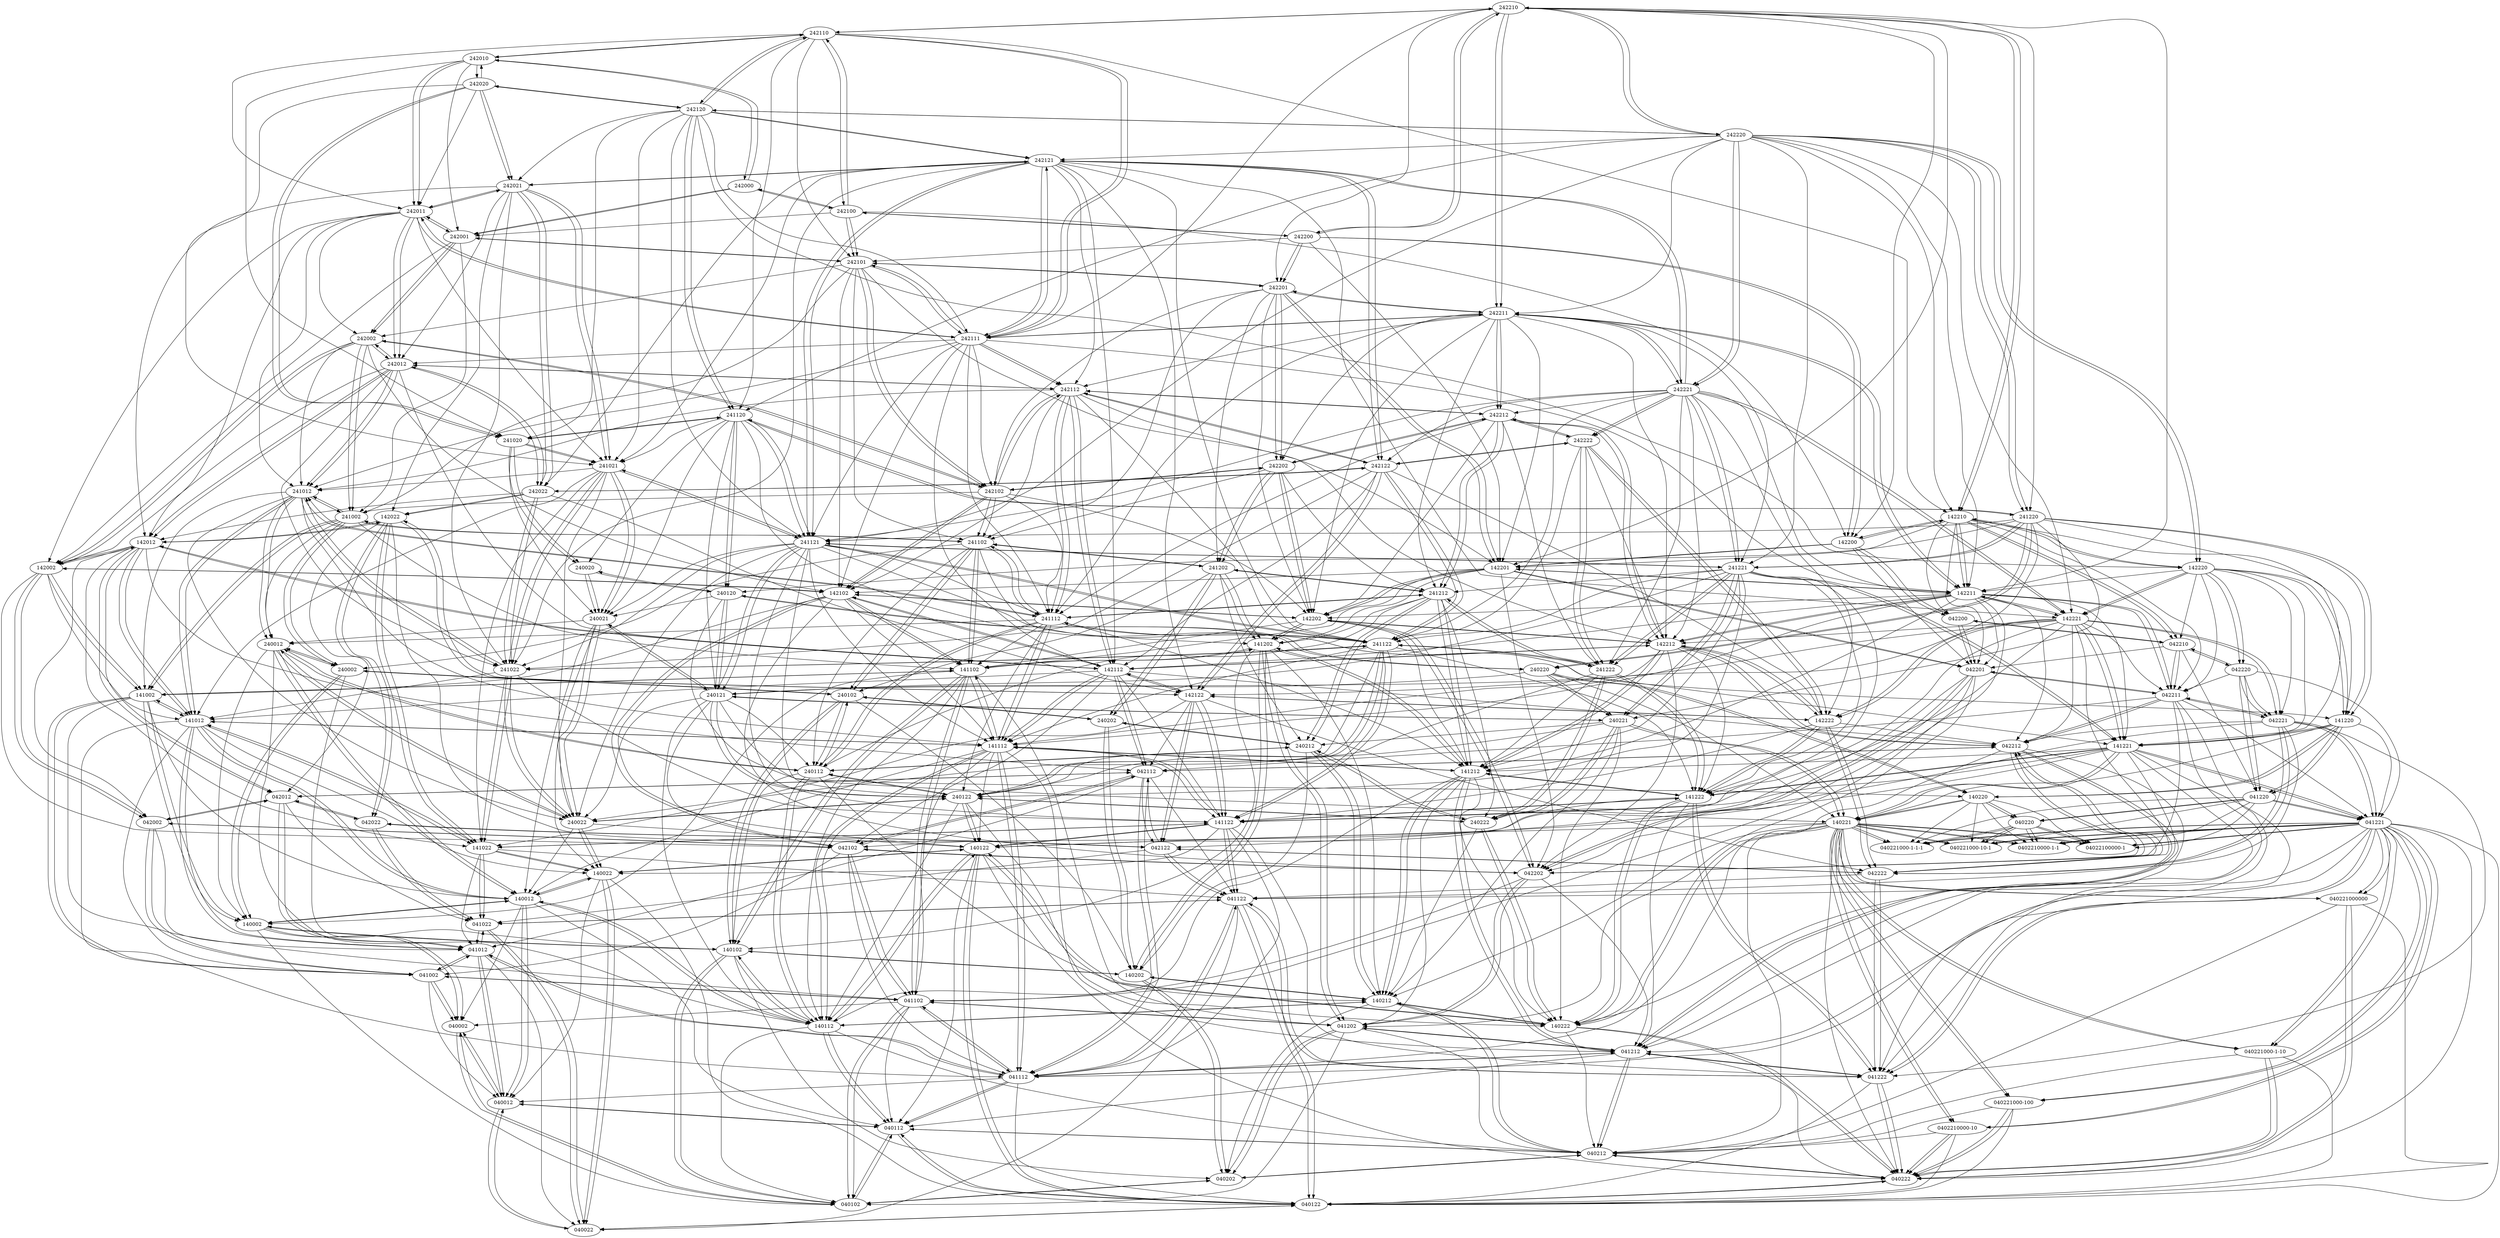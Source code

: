 digraph G{

{node_1 [label="040002"];
node_2 [label="040012"];
node_3 [label="040022"];
node_4 [label="040102"];
node_5 [label="040112"];
node_6 [label="040122"];
node_7 [label="040202"];
node_8 [label="040212"];
node_9 [label="040220"];
node_10 [label="040221000-1-1-1"];
node_11 [label="040221000-1-10"];
node_12 [label="040221000-10-1"];
node_13 [label="040221000-100"];
node_14 [label="0402210000-1-1"];
node_15 [label="0402210000-10"];
node_16 [label="04022100000-1"];
node_17 [label="040221000000"];
node_18 [label="040222"];
node_19 [label="041002"];
node_20 [label="041012"];
node_21 [label="041022"];
node_22 [label="041102"];
node_23 [label="041112"];
node_24 [label="041122"];
node_25 [label="041202"];
node_26 [label="041212"];
node_27 [label="041220"];
node_28 [label="041221"];
node_29 [label="041222"];
node_30 [label="042002"];
node_31 [label="042012"];
node_32 [label="042022"];
node_33 [label="042102"];
node_34 [label="042112"];
node_35 [label="042122"];
node_36 [label="042200"];
node_37 [label="042201"];
node_38 [label="042202"];
node_39 [label="042210"];
node_40 [label="042211"];
node_41 [label="042212"];
node_42 [label="042220"];
node_43 [label="042221"];
node_44 [label="042222"];
node_45 [label="140002"];
node_46 [label="140012"];
node_47 [label="140022"];
node_48 [label="140102"];
node_49 [label="140112"];
node_50 [label="140122"];
node_51 [label="140202"];
node_52 [label="140212"];
node_53 [label="140220"];
node_54 [label="140221"];
node_55 [label="140222"];
node_56 [label="141002"];
node_57 [label="141012"];
node_58 [label="141022"];
node_59 [label="141102"];
node_60 [label="141112"];
node_61 [label="141122"];
node_62 [label="141202"];
node_63 [label="141212"];
node_64 [label="141220"];
node_65 [label="141221"];
node_66 [label="141222"];
node_67 [label="142002"];
node_68 [label="142012"];
node_69 [label="142022"];
node_70 [label="142102"];
node_71 [label="142112"];
node_72 [label="142122"];
node_73 [label="142200"];
node_74 [label="142201"];
node_75 [label="142202"];
node_76 [label="142210"];
node_77 [label="142211"];
node_78 [label="142212"];
node_79 [label="142220"];
node_80 [label="142221"];
node_81 [label="142222"];
node_82 [label="240002"];
node_83 [label="240012"];
node_84 [label="240020"];
node_85 [label="240021"];
node_86 [label="240022"];
node_87 [label="240102"];
node_88 [label="240112"];
node_89 [label="240120"];
node_90 [label="240121"];
node_91 [label="240122"];
node_92 [label="240202"];
node_93 [label="240212"];
node_94 [label="240220"];
node_95 [label="240221"];
node_96 [label="240222"];
node_97 [label="241002"];
node_98 [label="241012"];
node_99 [label="241020"];
node_100 [label="241021"];
node_101 [label="241022"];
node_102 [label="241102"];
node_103 [label="241112"];
node_104 [label="241120"];
node_105 [label="241121"];
node_106 [label="241122"];
node_107 [label="241202"];
node_108 [label="241212"];
node_109 [label="241220"];
node_110 [label="241221"];
node_111 [label="241222"];
node_112 [label="242000"];
node_113 [label="242001"];
node_114 [label="242002"];
node_115 [label="242010"];
node_116 [label="242011"];
node_117 [label="242012"];
node_118 [label="242020"];
node_119 [label="242021"];
node_120 [label="242022"];
node_121 [label="242100"];
node_122 [label="242101"];
node_123 [label="242102"];
node_124 [label="242110"];
node_125 [label="242111"];
node_126 [label="242112"];
node_127 [label="242120"];
node_128 [label="242121"];
node_129 [label="242122"];
node_130 [label="242200"];
node_131 [label="242201"];
node_132 [label="242202"];
node_133 [label="242210"];
node_134 [label="242211"];
node_135 [label="242212"];
node_136 [label="242220"];
node_137 [label="242221"];
node_138 [label="242222"];
}
node_1->node_2[penwidth=1]
node_1->node_4[penwidth=1]
node_2->node_1[penwidth=1]
node_2->node_3[penwidth=1]
node_2->node_5[penwidth=1]
node_3->node_2[penwidth=1]
node_3->node_6[penwidth=1]
node_4->node_1[penwidth=1]
node_4->node_5[penwidth=1]
node_4->node_7[penwidth=1]
node_5->node_2[penwidth=1]
node_5->node_4[penwidth=1]
node_5->node_6[penwidth=1]
node_5->node_8[penwidth=1]
node_6->node_3[penwidth=1]
node_6->node_5[penwidth=1]
node_6->node_18[penwidth=1]
node_7->node_4[penwidth=1]
node_7->node_8[penwidth=1]
node_8->node_5[penwidth=1]
node_8->node_7[penwidth=1]
node_8->node_18[penwidth=1]
node_9->node_10[penwidth=1]
node_9->node_12[penwidth=1]
node_9->node_14[penwidth=1]
node_9->node_16[penwidth=1]
node_9->node_10[penwidth=1]
node_9->node_12[penwidth=1]
node_9->node_14[penwidth=1]
node_9->node_16[penwidth=1]
node_11->node_6[penwidth=1]
node_13->node_6[penwidth=1]
node_15->node_6[penwidth=1]
node_17->node_6[penwidth=1]
node_11->node_8[penwidth=1]
node_13->node_8[penwidth=1]
node_15->node_8[penwidth=1]
node_17->node_8[penwidth=1]
node_11->node_18[penwidth=1]
node_13->node_18[penwidth=1]
node_15->node_18[penwidth=1]
node_17->node_18[penwidth=1]
node_11->node_18[penwidth=1]
node_13->node_18[penwidth=1]
node_15->node_18[penwidth=1]
node_17->node_18[penwidth=1]
node_18->node_6[penwidth=1]
node_18->node_8[penwidth=1]
node_19->node_1[penwidth=1]
node_19->node_1[penwidth=1]
node_19->node_2[penwidth=1]
node_19->node_20[penwidth=1]
node_19->node_22[penwidth=1]
node_20->node_2[penwidth=1]
node_20->node_2[penwidth=1]
node_20->node_3[penwidth=1]
node_20->node_19[penwidth=1]
node_20->node_21[penwidth=1]
node_20->node_23[penwidth=1]
node_21->node_3[penwidth=1]
node_21->node_3[penwidth=1]
node_21->node_20[penwidth=1]
node_21->node_24[penwidth=1]
node_22->node_1[penwidth=1]
node_22->node_4[penwidth=1]
node_22->node_4[penwidth=1]
node_22->node_5[penwidth=1]
node_22->node_19[penwidth=1]
node_22->node_23[penwidth=1]
node_22->node_25[penwidth=1]
node_23->node_2[penwidth=1]
node_23->node_5[penwidth=1]
node_23->node_5[penwidth=1]
node_23->node_6[penwidth=1]
node_23->node_20[penwidth=1]
node_23->node_22[penwidth=1]
node_23->node_24[penwidth=1]
node_23->node_26[penwidth=1]
node_24->node_3[penwidth=1]
node_24->node_6[penwidth=1]
node_24->node_6[penwidth=1]
node_24->node_21[penwidth=1]
node_24->node_23[penwidth=1]
node_24->node_29[penwidth=1]
node_25->node_4[penwidth=1]
node_25->node_7[penwidth=1]
node_25->node_7[penwidth=1]
node_25->node_8[penwidth=1]
node_25->node_22[penwidth=1]
node_25->node_26[penwidth=1]
node_26->node_5[penwidth=1]
node_26->node_8[penwidth=1]
node_26->node_8[penwidth=1]
node_26->node_18[penwidth=1]
node_26->node_23[penwidth=1]
node_26->node_25[penwidth=1]
node_26->node_29[penwidth=1]
node_27->node_9[penwidth=1]
node_27->node_9[penwidth=1]
node_27->node_10[penwidth=1]
node_27->node_12[penwidth=1]
node_27->node_14[penwidth=1]
node_27->node_16[penwidth=1]
node_27->node_28[penwidth=1]
node_27->node_28[penwidth=1]
node_28->node_6[penwidth=1]
node_28->node_10[penwidth=1]
node_28->node_11[penwidth=1]
node_28->node_12[penwidth=1]
node_28->node_13[penwidth=1]
node_28->node_14[penwidth=1]
node_28->node_15[penwidth=1]
node_28->node_16[penwidth=1]
node_28->node_17[penwidth=1]
node_28->node_10[penwidth=1]
node_28->node_11[penwidth=1]
node_28->node_12[penwidth=1]
node_28->node_13[penwidth=1]
node_28->node_14[penwidth=1]
node_28->node_15[penwidth=1]
node_28->node_16[penwidth=1]
node_28->node_17[penwidth=1]
node_28->node_18[penwidth=1]
node_28->node_24[penwidth=1]
node_28->node_26[penwidth=1]
node_28->node_29[penwidth=1]
node_28->node_29[penwidth=1]
node_29->node_6[penwidth=1]
node_29->node_18[penwidth=1]
node_29->node_18[penwidth=1]
node_29->node_24[penwidth=1]
node_29->node_26[penwidth=1]
node_30->node_19[penwidth=1]
node_30->node_19[penwidth=1]
node_30->node_20[penwidth=1]
node_30->node_31[penwidth=1]
node_30->node_33[penwidth=1]
node_31->node_20[penwidth=1]
node_31->node_20[penwidth=1]
node_31->node_21[penwidth=1]
node_31->node_30[penwidth=1]
node_31->node_32[penwidth=1]
node_31->node_34[penwidth=1]
node_32->node_21[penwidth=1]
node_32->node_21[penwidth=1]
node_32->node_31[penwidth=1]
node_32->node_35[penwidth=1]
node_33->node_19[penwidth=1]
node_33->node_22[penwidth=1]
node_33->node_22[penwidth=1]
node_33->node_23[penwidth=1]
node_33->node_30[penwidth=1]
node_33->node_34[penwidth=1]
node_33->node_38[penwidth=1]
node_34->node_20[penwidth=1]
node_34->node_23[penwidth=1]
node_34->node_23[penwidth=1]
node_34->node_24[penwidth=1]
node_34->node_31[penwidth=1]
node_34->node_33[penwidth=1]
node_34->node_35[penwidth=1]
node_34->node_41[penwidth=1]
node_35->node_21[penwidth=1]
node_35->node_24[penwidth=1]
node_35->node_24[penwidth=1]
node_35->node_32[penwidth=1]
node_35->node_34[penwidth=1]
node_35->node_44[penwidth=1]
node_36->node_37[penwidth=1]
node_36->node_37[penwidth=1]
node_36->node_39[penwidth=1]
node_37->node_22[penwidth=1]
node_37->node_25[penwidth=1]
node_37->node_33[penwidth=1]
node_37->node_38[penwidth=1]
node_37->node_38[penwidth=1]
node_37->node_40[penwidth=1]
node_38->node_22[penwidth=1]
node_38->node_25[penwidth=1]
node_38->node_25[penwidth=1]
node_38->node_26[penwidth=1]
node_38->node_33[penwidth=1]
node_38->node_41[penwidth=1]
node_39->node_27[penwidth=1]
node_39->node_36[penwidth=1]
node_39->node_37[penwidth=1]
node_39->node_40[penwidth=1]
node_39->node_40[penwidth=1]
node_39->node_42[penwidth=1]
node_40->node_23[penwidth=1]
node_40->node_26[penwidth=1]
node_40->node_28[penwidth=1]
node_40->node_34[penwidth=1]
node_40->node_37[penwidth=1]
node_40->node_38[penwidth=1]
node_40->node_41[penwidth=1]
node_40->node_41[penwidth=1]
node_40->node_43[penwidth=1]
node_41->node_23[penwidth=1]
node_41->node_26[penwidth=1]
node_41->node_26[penwidth=1]
node_41->node_29[penwidth=1]
node_41->node_34[penwidth=1]
node_41->node_38[penwidth=1]
node_41->node_44[penwidth=1]
node_42->node_27[penwidth=1]
node_42->node_27[penwidth=1]
node_42->node_28[penwidth=1]
node_42->node_39[penwidth=1]
node_42->node_40[penwidth=1]
node_42->node_43[penwidth=1]
node_42->node_43[penwidth=1]
node_43->node_24[penwidth=1]
node_43->node_28[penwidth=1]
node_43->node_28[penwidth=1]
node_43->node_29[penwidth=1]
node_43->node_35[penwidth=1]
node_43->node_40[penwidth=1]
node_43->node_41[penwidth=1]
node_43->node_44[penwidth=1]
node_43->node_44[penwidth=1]
node_44->node_24[penwidth=1]
node_44->node_29[penwidth=1]
node_44->node_29[penwidth=1]
node_44->node_35[penwidth=1]
node_44->node_41[penwidth=1]
node_45->node_1[penwidth=1]
node_45->node_1[penwidth=1]
node_45->node_4[penwidth=1]
node_45->node_46[penwidth=1]
node_45->node_48[penwidth=1]
node_46->node_1[penwidth=1]
node_46->node_2[penwidth=1]
node_46->node_2[penwidth=1]
node_46->node_5[penwidth=1]
node_46->node_45[penwidth=1]
node_46->node_47[penwidth=1]
node_46->node_49[penwidth=1]
node_47->node_2[penwidth=1]
node_47->node_3[penwidth=1]
node_47->node_3[penwidth=1]
node_47->node_6[penwidth=1]
node_47->node_46[penwidth=1]
node_47->node_50[penwidth=1]
node_48->node_4[penwidth=1]
node_48->node_4[penwidth=1]
node_48->node_7[penwidth=1]
node_48->node_45[penwidth=1]
node_48->node_49[penwidth=1]
node_48->node_51[penwidth=1]
node_49->node_4[penwidth=1]
node_49->node_5[penwidth=1]
node_49->node_5[penwidth=1]
node_49->node_8[penwidth=1]
node_49->node_46[penwidth=1]
node_49->node_48[penwidth=1]
node_49->node_50[penwidth=1]
node_49->node_52[penwidth=1]
node_50->node_5[penwidth=1]
node_50->node_6[penwidth=1]
node_50->node_6[penwidth=1]
node_50->node_18[penwidth=1]
node_50->node_47[penwidth=1]
node_50->node_49[penwidth=1]
node_50->node_55[penwidth=1]
node_51->node_7[penwidth=1]
node_51->node_7[penwidth=1]
node_51->node_48[penwidth=1]
node_51->node_52[penwidth=1]
node_52->node_7[penwidth=1]
node_52->node_8[penwidth=1]
node_52->node_8[penwidth=1]
node_52->node_49[penwidth=1]
node_52->node_51[penwidth=1]
node_52->node_55[penwidth=1]
node_53->node_9[penwidth=1]
node_53->node_9[penwidth=1]
node_53->node_10[penwidth=1]
node_53->node_12[penwidth=1]
node_53->node_14[penwidth=1]
node_53->node_16[penwidth=1]
node_53->node_54[penwidth=1]
node_53->node_54[penwidth=1]
node_54->node_8[penwidth=1]
node_54->node_10[penwidth=1]
node_54->node_11[penwidth=1]
node_54->node_12[penwidth=1]
node_54->node_13[penwidth=1]
node_54->node_14[penwidth=1]
node_54->node_15[penwidth=1]
node_54->node_16[penwidth=1]
node_54->node_17[penwidth=1]
node_54->node_10[penwidth=1]
node_54->node_11[penwidth=1]
node_54->node_12[penwidth=1]
node_54->node_13[penwidth=1]
node_54->node_14[penwidth=1]
node_54->node_15[penwidth=1]
node_54->node_16[penwidth=1]
node_54->node_17[penwidth=1]
node_54->node_18[penwidth=1]
node_54->node_50[penwidth=1]
node_54->node_52[penwidth=1]
node_54->node_55[penwidth=1]
node_54->node_55[penwidth=1]
node_55->node_8[penwidth=1]
node_55->node_18[penwidth=1]
node_55->node_18[penwidth=1]
node_55->node_50[penwidth=1]
node_55->node_52[penwidth=1]
node_56->node_19[penwidth=1]
node_56->node_19[penwidth=1]
node_56->node_22[penwidth=1]
node_56->node_45[penwidth=1]
node_56->node_45[penwidth=1]
node_56->node_46[penwidth=1]
node_56->node_57[penwidth=1]
node_56->node_59[penwidth=1]
node_57->node_19[penwidth=1]
node_57->node_20[penwidth=1]
node_57->node_20[penwidth=1]
node_57->node_23[penwidth=1]
node_57->node_46[penwidth=1]
node_57->node_46[penwidth=1]
node_57->node_47[penwidth=1]
node_57->node_56[penwidth=1]
node_57->node_58[penwidth=1]
node_57->node_60[penwidth=1]
node_58->node_20[penwidth=1]
node_58->node_21[penwidth=1]
node_58->node_21[penwidth=1]
node_58->node_24[penwidth=1]
node_58->node_47[penwidth=1]
node_58->node_47[penwidth=1]
node_58->node_57[penwidth=1]
node_58->node_61[penwidth=1]
node_59->node_22[penwidth=1]
node_59->node_22[penwidth=1]
node_59->node_25[penwidth=1]
node_59->node_45[penwidth=1]
node_59->node_48[penwidth=1]
node_59->node_48[penwidth=1]
node_59->node_49[penwidth=1]
node_59->node_56[penwidth=1]
node_59->node_60[penwidth=1]
node_59->node_62[penwidth=1]
node_60->node_22[penwidth=1]
node_60->node_23[penwidth=1]
node_60->node_23[penwidth=1]
node_60->node_26[penwidth=1]
node_60->node_46[penwidth=1]
node_60->node_49[penwidth=1]
node_60->node_49[penwidth=1]
node_60->node_50[penwidth=1]
node_60->node_57[penwidth=1]
node_60->node_59[penwidth=1]
node_60->node_61[penwidth=1]
node_60->node_63[penwidth=1]
node_61->node_23[penwidth=1]
node_61->node_24[penwidth=1]
node_61->node_24[penwidth=1]
node_61->node_29[penwidth=1]
node_61->node_47[penwidth=1]
node_61->node_50[penwidth=1]
node_61->node_50[penwidth=1]
node_61->node_58[penwidth=1]
node_61->node_60[penwidth=1]
node_61->node_66[penwidth=1]
node_62->node_25[penwidth=1]
node_62->node_25[penwidth=1]
node_62->node_48[penwidth=1]
node_62->node_51[penwidth=1]
node_62->node_51[penwidth=1]
node_62->node_52[penwidth=1]
node_62->node_59[penwidth=1]
node_62->node_63[penwidth=1]
node_63->node_25[penwidth=1]
node_63->node_26[penwidth=1]
node_63->node_26[penwidth=1]
node_63->node_49[penwidth=1]
node_63->node_52[penwidth=1]
node_63->node_52[penwidth=1]
node_63->node_55[penwidth=1]
node_63->node_60[penwidth=1]
node_63->node_62[penwidth=1]
node_63->node_66[penwidth=1]
node_64->node_27[penwidth=1]
node_64->node_27[penwidth=1]
node_64->node_28[penwidth=1]
node_64->node_53[penwidth=1]
node_64->node_53[penwidth=1]
node_64->node_54[penwidth=1]
node_64->node_65[penwidth=1]
node_64->node_65[penwidth=1]
node_65->node_26[penwidth=1]
node_65->node_28[penwidth=1]
node_65->node_28[penwidth=1]
node_65->node_29[penwidth=1]
node_65->node_50[penwidth=1]
node_65->node_54[penwidth=1]
node_65->node_54[penwidth=1]
node_65->node_55[penwidth=1]
node_65->node_61[penwidth=1]
node_65->node_63[penwidth=1]
node_65->node_66[penwidth=1]
node_65->node_66[penwidth=1]
node_66->node_26[penwidth=1]
node_66->node_29[penwidth=1]
node_66->node_29[penwidth=1]
node_66->node_50[penwidth=1]
node_66->node_55[penwidth=1]
node_66->node_55[penwidth=1]
node_66->node_61[penwidth=1]
node_66->node_63[penwidth=1]
node_67->node_30[penwidth=1]
node_67->node_30[penwidth=1]
node_67->node_33[penwidth=1]
node_67->node_56[penwidth=1]
node_67->node_56[penwidth=1]
node_67->node_57[penwidth=1]
node_67->node_68[penwidth=1]
node_67->node_70[penwidth=1]
node_68->node_30[penwidth=1]
node_68->node_31[penwidth=1]
node_68->node_31[penwidth=1]
node_68->node_34[penwidth=1]
node_68->node_57[penwidth=1]
node_68->node_57[penwidth=1]
node_68->node_58[penwidth=1]
node_68->node_67[penwidth=1]
node_68->node_69[penwidth=1]
node_68->node_71[penwidth=1]
node_69->node_31[penwidth=1]
node_69->node_32[penwidth=1]
node_69->node_32[penwidth=1]
node_69->node_35[penwidth=1]
node_69->node_58[penwidth=1]
node_69->node_58[penwidth=1]
node_69->node_68[penwidth=1]
node_69->node_72[penwidth=1]
node_70->node_33[penwidth=1]
node_70->node_33[penwidth=1]
node_70->node_38[penwidth=1]
node_70->node_56[penwidth=1]
node_70->node_59[penwidth=1]
node_70->node_59[penwidth=1]
node_70->node_60[penwidth=1]
node_70->node_67[penwidth=1]
node_70->node_71[penwidth=1]
node_70->node_75[penwidth=1]
node_71->node_33[penwidth=1]
node_71->node_34[penwidth=1]
node_71->node_34[penwidth=1]
node_71->node_41[penwidth=1]
node_71->node_57[penwidth=1]
node_71->node_60[penwidth=1]
node_71->node_60[penwidth=1]
node_71->node_61[penwidth=1]
node_71->node_68[penwidth=1]
node_71->node_70[penwidth=1]
node_71->node_72[penwidth=1]
node_71->node_78[penwidth=1]
node_72->node_34[penwidth=1]
node_72->node_35[penwidth=1]
node_72->node_35[penwidth=1]
node_72->node_44[penwidth=1]
node_72->node_58[penwidth=1]
node_72->node_61[penwidth=1]
node_72->node_61[penwidth=1]
node_72->node_69[penwidth=1]
node_72->node_71[penwidth=1]
node_72->node_81[penwidth=1]
node_73->node_36[penwidth=1]
node_73->node_36[penwidth=1]
node_73->node_37[penwidth=1]
node_73->node_74[penwidth=1]
node_73->node_74[penwidth=1]
node_73->node_76[penwidth=1]
node_74->node_37[penwidth=1]
node_74->node_37[penwidth=1]
node_74->node_38[penwidth=1]
node_74->node_59[penwidth=1]
node_74->node_62[penwidth=1]
node_74->node_70[penwidth=1]
node_74->node_75[penwidth=1]
node_74->node_75[penwidth=1]
node_74->node_77[penwidth=1]
node_75->node_38[penwidth=1]
node_75->node_38[penwidth=1]
node_75->node_59[penwidth=1]
node_75->node_62[penwidth=1]
node_75->node_62[penwidth=1]
node_75->node_63[penwidth=1]
node_75->node_70[penwidth=1]
node_75->node_78[penwidth=1]
node_76->node_36[penwidth=1]
node_76->node_37[penwidth=1]
node_76->node_39[penwidth=1]
node_76->node_39[penwidth=1]
node_76->node_40[penwidth=1]
node_76->node_64[penwidth=1]
node_76->node_73[penwidth=1]
node_76->node_74[penwidth=1]
node_76->node_77[penwidth=1]
node_76->node_77[penwidth=1]
node_76->node_79[penwidth=1]
node_77->node_37[penwidth=1]
node_77->node_38[penwidth=1]
node_77->node_40[penwidth=1]
node_77->node_40[penwidth=1]
node_77->node_41[penwidth=1]
node_77->node_60[penwidth=1]
node_77->node_63[penwidth=1]
node_77->node_65[penwidth=1]
node_77->node_71[penwidth=1]
node_77->node_74[penwidth=1]
node_77->node_75[penwidth=1]
node_77->node_78[penwidth=1]
node_77->node_78[penwidth=1]
node_77->node_80[penwidth=1]
node_78->node_38[penwidth=1]
node_78->node_41[penwidth=1]
node_78->node_41[penwidth=1]
node_78->node_60[penwidth=1]
node_78->node_63[penwidth=1]
node_78->node_63[penwidth=1]
node_78->node_66[penwidth=1]
node_78->node_71[penwidth=1]
node_78->node_75[penwidth=1]
node_78->node_81[penwidth=1]
node_79->node_39[penwidth=1]
node_79->node_40[penwidth=1]
node_79->node_42[penwidth=1]
node_79->node_42[penwidth=1]
node_79->node_43[penwidth=1]
node_79->node_64[penwidth=1]
node_79->node_64[penwidth=1]
node_79->node_65[penwidth=1]
node_79->node_76[penwidth=1]
node_79->node_77[penwidth=1]
node_79->node_80[penwidth=1]
node_79->node_80[penwidth=1]
node_80->node_40[penwidth=1]
node_80->node_41[penwidth=1]
node_80->node_43[penwidth=1]
node_80->node_43[penwidth=1]
node_80->node_44[penwidth=1]
node_80->node_61[penwidth=1]
node_80->node_65[penwidth=1]
node_80->node_65[penwidth=1]
node_80->node_66[penwidth=1]
node_80->node_72[penwidth=1]
node_80->node_77[penwidth=1]
node_80->node_78[penwidth=1]
node_80->node_81[penwidth=1]
node_80->node_81[penwidth=1]
node_81->node_41[penwidth=1]
node_81->node_44[penwidth=1]
node_81->node_44[penwidth=1]
node_81->node_61[penwidth=1]
node_81->node_66[penwidth=1]
node_81->node_66[penwidth=1]
node_81->node_72[penwidth=1]
node_81->node_78[penwidth=1]
node_82->node_45[penwidth=1]
node_82->node_45[penwidth=1]
node_82->node_48[penwidth=1]
node_82->node_83[penwidth=1]
node_82->node_87[penwidth=1]
node_83->node_45[penwidth=1]
node_83->node_46[penwidth=1]
node_83->node_46[penwidth=1]
node_83->node_49[penwidth=1]
node_83->node_82[penwidth=1]
node_83->node_86[penwidth=1]
node_83->node_88[penwidth=1]
node_84->node_85[penwidth=1]
node_84->node_85[penwidth=1]
node_84->node_89[penwidth=1]
node_85->node_46[penwidth=1]
node_85->node_47[penwidth=1]
node_85->node_83[penwidth=1]
node_85->node_86[penwidth=1]
node_85->node_86[penwidth=1]
node_85->node_90[penwidth=1]
node_86->node_46[penwidth=1]
node_86->node_47[penwidth=1]
node_86->node_47[penwidth=1]
node_86->node_50[penwidth=1]
node_86->node_83[penwidth=1]
node_86->node_91[penwidth=1]
node_87->node_48[penwidth=1]
node_87->node_48[penwidth=1]
node_87->node_51[penwidth=1]
node_87->node_82[penwidth=1]
node_87->node_88[penwidth=1]
node_87->node_92[penwidth=1]
node_88->node_48[penwidth=1]
node_88->node_49[penwidth=1]
node_88->node_49[penwidth=1]
node_88->node_52[penwidth=1]
node_88->node_83[penwidth=1]
node_88->node_87[penwidth=1]
node_88->node_91[penwidth=1]
node_88->node_93[penwidth=1]
node_89->node_53[penwidth=1]
node_89->node_84[penwidth=1]
node_89->node_85[penwidth=1]
node_89->node_90[penwidth=1]
node_89->node_90[penwidth=1]
node_89->node_94[penwidth=1]
node_90->node_49[penwidth=1]
node_90->node_50[penwidth=1]
node_90->node_54[penwidth=1]
node_90->node_85[penwidth=1]
node_90->node_86[penwidth=1]
node_90->node_88[penwidth=1]
node_90->node_91[penwidth=1]
node_90->node_91[penwidth=1]
node_90->node_95[penwidth=1]
node_91->node_49[penwidth=1]
node_91->node_50[penwidth=1]
node_91->node_50[penwidth=1]
node_91->node_55[penwidth=1]
node_91->node_86[penwidth=1]
node_91->node_88[penwidth=1]
node_91->node_96[penwidth=1]
node_92->node_51[penwidth=1]
node_92->node_51[penwidth=1]
node_92->node_87[penwidth=1]
node_92->node_93[penwidth=1]
node_93->node_51[penwidth=1]
node_93->node_52[penwidth=1]
node_93->node_52[penwidth=1]
node_93->node_88[penwidth=1]
node_93->node_92[penwidth=1]
node_93->node_96[penwidth=1]
node_94->node_53[penwidth=1]
node_94->node_53[penwidth=1]
node_94->node_54[penwidth=1]
node_94->node_89[penwidth=1]
node_94->node_90[penwidth=1]
node_94->node_95[penwidth=1]
node_94->node_95[penwidth=1]
node_95->node_52[penwidth=1]
node_95->node_54[penwidth=1]
node_95->node_54[penwidth=1]
node_95->node_55[penwidth=1]
node_95->node_90[penwidth=1]
node_95->node_91[penwidth=1]
node_95->node_93[penwidth=1]
node_95->node_96[penwidth=1]
node_95->node_96[penwidth=1]
node_96->node_52[penwidth=1]
node_96->node_55[penwidth=1]
node_96->node_55[penwidth=1]
node_96->node_91[penwidth=1]
node_96->node_93[penwidth=1]
node_97->node_56[penwidth=1]
node_97->node_56[penwidth=1]
node_97->node_59[penwidth=1]
node_97->node_82[penwidth=1]
node_97->node_82[penwidth=1]
node_97->node_83[penwidth=1]
node_97->node_98[penwidth=1]
node_97->node_102[penwidth=1]
node_98->node_56[penwidth=1]
node_98->node_57[penwidth=1]
node_98->node_57[penwidth=1]
node_98->node_60[penwidth=1]
node_98->node_83[penwidth=1]
node_98->node_83[penwidth=1]
node_98->node_86[penwidth=1]
node_98->node_97[penwidth=1]
node_98->node_101[penwidth=1]
node_98->node_103[penwidth=1]
node_99->node_84[penwidth=1]
node_99->node_84[penwidth=1]
node_99->node_85[penwidth=1]
node_99->node_100[penwidth=1]
node_99->node_100[penwidth=1]
node_99->node_104[penwidth=1]
node_100->node_57[penwidth=1]
node_100->node_58[penwidth=1]
node_100->node_85[penwidth=1]
node_100->node_85[penwidth=1]
node_100->node_86[penwidth=1]
node_100->node_98[penwidth=1]
node_100->node_101[penwidth=1]
node_100->node_101[penwidth=1]
node_100->node_105[penwidth=1]
node_101->node_57[penwidth=1]
node_101->node_58[penwidth=1]
node_101->node_58[penwidth=1]
node_101->node_61[penwidth=1]
node_101->node_86[penwidth=1]
node_101->node_86[penwidth=1]
node_101->node_98[penwidth=1]
node_101->node_106[penwidth=1]
node_102->node_59[penwidth=1]
node_102->node_59[penwidth=1]
node_102->node_62[penwidth=1]
node_102->node_82[penwidth=1]
node_102->node_87[penwidth=1]
node_102->node_87[penwidth=1]
node_102->node_88[penwidth=1]
node_102->node_97[penwidth=1]
node_102->node_103[penwidth=1]
node_102->node_107[penwidth=1]
node_103->node_59[penwidth=1]
node_103->node_60[penwidth=1]
node_103->node_60[penwidth=1]
node_103->node_63[penwidth=1]
node_103->node_83[penwidth=1]
node_103->node_88[penwidth=1]
node_103->node_88[penwidth=1]
node_103->node_91[penwidth=1]
node_103->node_98[penwidth=1]
node_103->node_102[penwidth=1]
node_103->node_106[penwidth=1]
node_103->node_108[penwidth=1]
node_104->node_64[penwidth=1]
node_104->node_84[penwidth=1]
node_104->node_85[penwidth=1]
node_104->node_89[penwidth=1]
node_104->node_89[penwidth=1]
node_104->node_90[penwidth=1]
node_104->node_99[penwidth=1]
node_104->node_100[penwidth=1]
node_104->node_105[penwidth=1]
node_104->node_105[penwidth=1]
node_104->node_109[penwidth=1]
node_105->node_60[penwidth=1]
node_105->node_61[penwidth=1]
node_105->node_65[penwidth=1]
node_105->node_85[penwidth=1]
node_105->node_86[penwidth=1]
node_105->node_90[penwidth=1]
node_105->node_90[penwidth=1]
node_105->node_91[penwidth=1]
node_105->node_100[penwidth=1]
node_105->node_101[penwidth=1]
node_105->node_103[penwidth=1]
node_105->node_106[penwidth=1]
node_105->node_106[penwidth=1]
node_105->node_110[penwidth=1]
node_106->node_60[penwidth=1]
node_106->node_61[penwidth=1]
node_106->node_61[penwidth=1]
node_106->node_66[penwidth=1]
node_106->node_86[penwidth=1]
node_106->node_91[penwidth=1]
node_106->node_91[penwidth=1]
node_106->node_101[penwidth=1]
node_106->node_103[penwidth=1]
node_106->node_111[penwidth=1]
node_107->node_62[penwidth=1]
node_107->node_62[penwidth=1]
node_107->node_87[penwidth=1]
node_107->node_92[penwidth=1]
node_107->node_92[penwidth=1]
node_107->node_93[penwidth=1]
node_107->node_102[penwidth=1]
node_107->node_108[penwidth=1]
node_108->node_62[penwidth=1]
node_108->node_63[penwidth=1]
node_108->node_63[penwidth=1]
node_108->node_88[penwidth=1]
node_108->node_93[penwidth=1]
node_108->node_93[penwidth=1]
node_108->node_96[penwidth=1]
node_108->node_103[penwidth=1]
node_108->node_107[penwidth=1]
node_108->node_111[penwidth=1]
node_109->node_64[penwidth=1]
node_109->node_64[penwidth=1]
node_109->node_65[penwidth=1]
node_109->node_89[penwidth=1]
node_109->node_90[penwidth=1]
node_109->node_94[penwidth=1]
node_109->node_94[penwidth=1]
node_109->node_95[penwidth=1]
node_109->node_104[penwidth=1]
node_109->node_105[penwidth=1]
node_109->node_110[penwidth=1]
node_109->node_110[penwidth=1]
node_110->node_63[penwidth=1]
node_110->node_65[penwidth=1]
node_110->node_65[penwidth=1]
node_110->node_66[penwidth=1]
node_110->node_90[penwidth=1]
node_110->node_91[penwidth=1]
node_110->node_95[penwidth=1]
node_110->node_95[penwidth=1]
node_110->node_96[penwidth=1]
node_110->node_105[penwidth=1]
node_110->node_106[penwidth=1]
node_110->node_108[penwidth=1]
node_110->node_111[penwidth=1]
node_110->node_111[penwidth=1]
node_111->node_63[penwidth=1]
node_111->node_66[penwidth=1]
node_111->node_66[penwidth=1]
node_111->node_91[penwidth=1]
node_111->node_96[penwidth=1]
node_111->node_96[penwidth=1]
node_111->node_106[penwidth=1]
node_111->node_108[penwidth=1]
node_112->node_113[penwidth=1]
node_112->node_113[penwidth=1]
node_112->node_115[penwidth=1]
node_112->node_121[penwidth=1]
node_113->node_67[penwidth=1]
node_113->node_97[penwidth=1]
node_113->node_114[penwidth=1]
node_113->node_114[penwidth=1]
node_113->node_116[penwidth=1]
node_113->node_122[penwidth=1]
node_114->node_67[penwidth=1]
node_114->node_67[penwidth=1]
node_114->node_70[penwidth=1]
node_114->node_97[penwidth=1]
node_114->node_97[penwidth=1]
node_114->node_98[penwidth=1]
node_114->node_117[penwidth=1]
node_114->node_123[penwidth=1]
node_115->node_99[penwidth=1]
node_115->node_112[penwidth=1]
node_115->node_113[penwidth=1]
node_115->node_116[penwidth=1]
node_115->node_116[penwidth=1]
node_115->node_118[penwidth=1]
node_115->node_124[penwidth=1]
node_116->node_67[penwidth=1]
node_116->node_68[penwidth=1]
node_116->node_98[penwidth=1]
node_116->node_100[penwidth=1]
node_116->node_113[penwidth=1]
node_116->node_114[penwidth=1]
node_116->node_117[penwidth=1]
node_116->node_117[penwidth=1]
node_116->node_119[penwidth=1]
node_116->node_125[penwidth=1]
node_117->node_67[penwidth=1]
node_117->node_68[penwidth=1]
node_117->node_68[penwidth=1]
node_117->node_71[penwidth=1]
node_117->node_98[penwidth=1]
node_117->node_98[penwidth=1]
node_117->node_101[penwidth=1]
node_117->node_114[penwidth=1]
node_117->node_120[penwidth=1]
node_117->node_126[penwidth=1]
node_118->node_99[penwidth=1]
node_118->node_99[penwidth=1]
node_118->node_100[penwidth=1]
node_118->node_115[penwidth=1]
node_118->node_116[penwidth=1]
node_118->node_119[penwidth=1]
node_118->node_119[penwidth=1]
node_118->node_127[penwidth=1]
node_119->node_68[penwidth=1]
node_119->node_69[penwidth=1]
node_119->node_100[penwidth=1]
node_119->node_100[penwidth=1]
node_119->node_101[penwidth=1]
node_119->node_116[penwidth=1]
node_119->node_117[penwidth=1]
node_119->node_120[penwidth=1]
node_119->node_120[penwidth=1]
node_119->node_128[penwidth=1]
node_120->node_68[penwidth=1]
node_120->node_69[penwidth=1]
node_120->node_69[penwidth=1]
node_120->node_72[penwidth=1]
node_120->node_101[penwidth=1]
node_120->node_101[penwidth=1]
node_120->node_117[penwidth=1]
node_120->node_129[penwidth=1]
node_121->node_73[penwidth=1]
node_121->node_112[penwidth=1]
node_121->node_113[penwidth=1]
node_121->node_122[penwidth=1]
node_121->node_122[penwidth=1]
node_121->node_124[penwidth=1]
node_121->node_130[penwidth=1]
node_122->node_70[penwidth=1]
node_122->node_74[penwidth=1]
node_122->node_97[penwidth=1]
node_122->node_102[penwidth=1]
node_122->node_113[penwidth=1]
node_122->node_114[penwidth=1]
node_122->node_123[penwidth=1]
node_122->node_123[penwidth=1]
node_122->node_125[penwidth=1]
node_122->node_131[penwidth=1]
node_123->node_70[penwidth=1]
node_123->node_70[penwidth=1]
node_123->node_75[penwidth=1]
node_123->node_97[penwidth=1]
node_123->node_102[penwidth=1]
node_123->node_102[penwidth=1]
node_123->node_103[penwidth=1]
node_123->node_114[penwidth=1]
node_123->node_126[penwidth=1]
node_123->node_132[penwidth=1]
node_124->node_76[penwidth=1]
node_124->node_104[penwidth=1]
node_124->node_115[penwidth=1]
node_124->node_116[penwidth=1]
node_124->node_121[penwidth=1]
node_124->node_122[penwidth=1]
node_124->node_125[penwidth=1]
node_124->node_125[penwidth=1]
node_124->node_127[penwidth=1]
node_124->node_133[penwidth=1]
node_125->node_70[penwidth=1]
node_125->node_71[penwidth=1]
node_125->node_77[penwidth=1]
node_125->node_98[penwidth=1]
node_125->node_103[penwidth=1]
node_125->node_105[penwidth=1]
node_125->node_116[penwidth=1]
node_125->node_117[penwidth=1]
node_125->node_122[penwidth=1]
node_125->node_123[penwidth=1]
node_125->node_126[penwidth=1]
node_125->node_126[penwidth=1]
node_125->node_128[penwidth=1]
node_125->node_134[penwidth=1]
node_126->node_70[penwidth=1]
node_126->node_71[penwidth=1]
node_126->node_71[penwidth=1]
node_126->node_78[penwidth=1]
node_126->node_98[penwidth=1]
node_126->node_103[penwidth=1]
node_126->node_103[penwidth=1]
node_126->node_106[penwidth=1]
node_126->node_117[penwidth=1]
node_126->node_123[penwidth=1]
node_126->node_129[penwidth=1]
node_126->node_135[penwidth=1]
node_127->node_79[penwidth=1]
node_127->node_99[penwidth=1]
node_127->node_100[penwidth=1]
node_127->node_104[penwidth=1]
node_127->node_104[penwidth=1]
node_127->node_105[penwidth=1]
node_127->node_118[penwidth=1]
node_127->node_119[penwidth=1]
node_127->node_124[penwidth=1]
node_127->node_125[penwidth=1]
node_127->node_128[penwidth=1]
node_127->node_128[penwidth=1]
node_127->node_136[penwidth=1]
node_128->node_71[penwidth=1]
node_128->node_72[penwidth=1]
node_128->node_80[penwidth=1]
node_128->node_100[penwidth=1]
node_128->node_101[penwidth=1]
node_128->node_105[penwidth=1]
node_128->node_105[penwidth=1]
node_128->node_106[penwidth=1]
node_128->node_119[penwidth=1]
node_128->node_120[penwidth=1]
node_128->node_125[penwidth=1]
node_128->node_126[penwidth=1]
node_128->node_129[penwidth=1]
node_128->node_129[penwidth=1]
node_128->node_137[penwidth=1]
node_129->node_71[penwidth=1]
node_129->node_72[penwidth=1]
node_129->node_72[penwidth=1]
node_129->node_81[penwidth=1]
node_129->node_101[penwidth=1]
node_129->node_106[penwidth=1]
node_129->node_106[penwidth=1]
node_129->node_120[penwidth=1]
node_129->node_126[penwidth=1]
node_129->node_138[penwidth=1]
node_130->node_73[penwidth=1]
node_130->node_73[penwidth=1]
node_130->node_74[penwidth=1]
node_130->node_121[penwidth=1]
node_130->node_122[penwidth=1]
node_130->node_131[penwidth=1]
node_130->node_131[penwidth=1]
node_130->node_133[penwidth=1]
node_131->node_74[penwidth=1]
node_131->node_74[penwidth=1]
node_131->node_75[penwidth=1]
node_131->node_102[penwidth=1]
node_131->node_107[penwidth=1]
node_131->node_122[penwidth=1]
node_131->node_123[penwidth=1]
node_131->node_132[penwidth=1]
node_131->node_132[penwidth=1]
node_131->node_134[penwidth=1]
node_132->node_75[penwidth=1]
node_132->node_75[penwidth=1]
node_132->node_102[penwidth=1]
node_132->node_107[penwidth=1]
node_132->node_107[penwidth=1]
node_132->node_108[penwidth=1]
node_132->node_123[penwidth=1]
node_132->node_135[penwidth=1]
node_133->node_73[penwidth=1]
node_133->node_74[penwidth=1]
node_133->node_76[penwidth=1]
node_133->node_76[penwidth=1]
node_133->node_77[penwidth=1]
node_133->node_109[penwidth=1]
node_133->node_124[penwidth=1]
node_133->node_125[penwidth=1]
node_133->node_130[penwidth=1]
node_133->node_131[penwidth=1]
node_133->node_134[penwidth=1]
node_133->node_134[penwidth=1]
node_133->node_136[penwidth=1]
node_134->node_74[penwidth=1]
node_134->node_75[penwidth=1]
node_134->node_77[penwidth=1]
node_134->node_77[penwidth=1]
node_134->node_78[penwidth=1]
node_134->node_103[penwidth=1]
node_134->node_108[penwidth=1]
node_134->node_110[penwidth=1]
node_134->node_125[penwidth=1]
node_134->node_126[penwidth=1]
node_134->node_131[penwidth=1]
node_134->node_132[penwidth=1]
node_134->node_135[penwidth=1]
node_134->node_135[penwidth=1]
node_134->node_137[penwidth=1]
node_135->node_75[penwidth=1]
node_135->node_78[penwidth=1]
node_135->node_78[penwidth=1]
node_135->node_103[penwidth=1]
node_135->node_108[penwidth=1]
node_135->node_108[penwidth=1]
node_135->node_111[penwidth=1]
node_135->node_126[penwidth=1]
node_135->node_132[penwidth=1]
node_135->node_138[penwidth=1]
node_136->node_76[penwidth=1]
node_136->node_77[penwidth=1]
node_136->node_79[penwidth=1]
node_136->node_79[penwidth=1]
node_136->node_80[penwidth=1]
node_136->node_104[penwidth=1]
node_136->node_105[penwidth=1]
node_136->node_109[penwidth=1]
node_136->node_109[penwidth=1]
node_136->node_110[penwidth=1]
node_136->node_127[penwidth=1]
node_136->node_128[penwidth=1]
node_136->node_133[penwidth=1]
node_136->node_134[penwidth=1]
node_136->node_137[penwidth=1]
node_136->node_137[penwidth=1]
node_137->node_77[penwidth=1]
node_137->node_78[penwidth=1]
node_137->node_80[penwidth=1]
node_137->node_80[penwidth=1]
node_137->node_81[penwidth=1]
node_137->node_105[penwidth=1]
node_137->node_106[penwidth=1]
node_137->node_110[penwidth=1]
node_137->node_110[penwidth=1]
node_137->node_111[penwidth=1]
node_137->node_128[penwidth=1]
node_137->node_129[penwidth=1]
node_137->node_134[penwidth=1]
node_137->node_135[penwidth=1]
node_137->node_138[penwidth=1]
node_137->node_138[penwidth=1]
node_138->node_78[penwidth=1]
node_138->node_81[penwidth=1]
node_138->node_81[penwidth=1]
node_138->node_106[penwidth=1]
node_138->node_111[penwidth=1]
node_138->node_111[penwidth=1]
node_138->node_129[penwidth=1]
node_138->node_135[penwidth=1]
}
